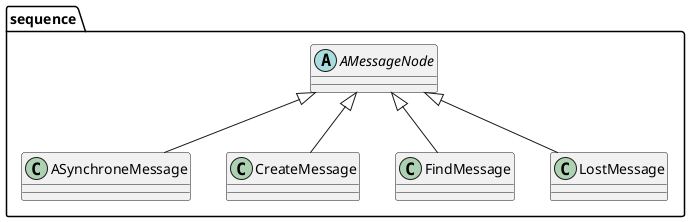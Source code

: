@startuml






package sequence { 
' -------------------------------- umlreverse.model.diagram.sequence


abstract AMessageNode

class ASynchroneMessage extends AMessageNode
class CreateMessage extends AMessageNode
class FindMessage extends AMessageNode
class LostMessage extends AMessageNode
}
' --------------------------------------------------------- fin package sequence'





@enduml